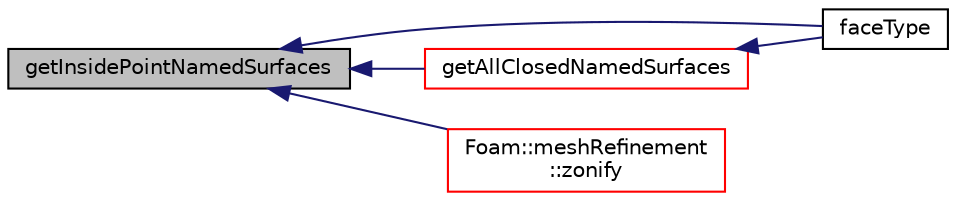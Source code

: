 digraph "getInsidePointNamedSurfaces"
{
  bgcolor="transparent";
  edge [fontname="Helvetica",fontsize="10",labelfontname="Helvetica",labelfontsize="10"];
  node [fontname="Helvetica",fontsize="10",shape=record];
  rankdir="LR";
  Node1369 [label="getInsidePointNamedSurfaces",height=0.2,width=0.4,color="black", fillcolor="grey75", style="filled", fontcolor="black"];
  Node1369 -> Node1370 [dir="back",color="midnightblue",fontsize="10",style="solid",fontname="Helvetica"];
  Node1370 [label="faceType",height=0.2,width=0.4,color="black",URL="$a25885.html#a7f6d29fa7b92a7be3b719672c3c9508d",tooltip="How to handle face of surfaces with a faceZone. "];
  Node1369 -> Node1371 [dir="back",color="midnightblue",fontsize="10",style="solid",fontname="Helvetica"];
  Node1371 [label="getAllClosedNamedSurfaces",height=0.2,width=0.4,color="red",URL="$a25885.html#a75aca9a3b62ef695f9c980566832cdb0",tooltip="Get indices of surfaces with a cellZone that are closed. "];
  Node1371 -> Node1370 [dir="back",color="midnightblue",fontsize="10",style="solid",fontname="Helvetica"];
  Node1369 -> Node1393 [dir="back",color="midnightblue",fontsize="10",style="solid",fontname="Helvetica"];
  Node1393 [label="Foam::meshRefinement\l::zonify",height=0.2,width=0.4,color="red",URL="$a25857.html#a90cf965dfe02eb20f11a4a8c6035747f",tooltip="Put faces/cells into zones according to surface specification. "];
}
